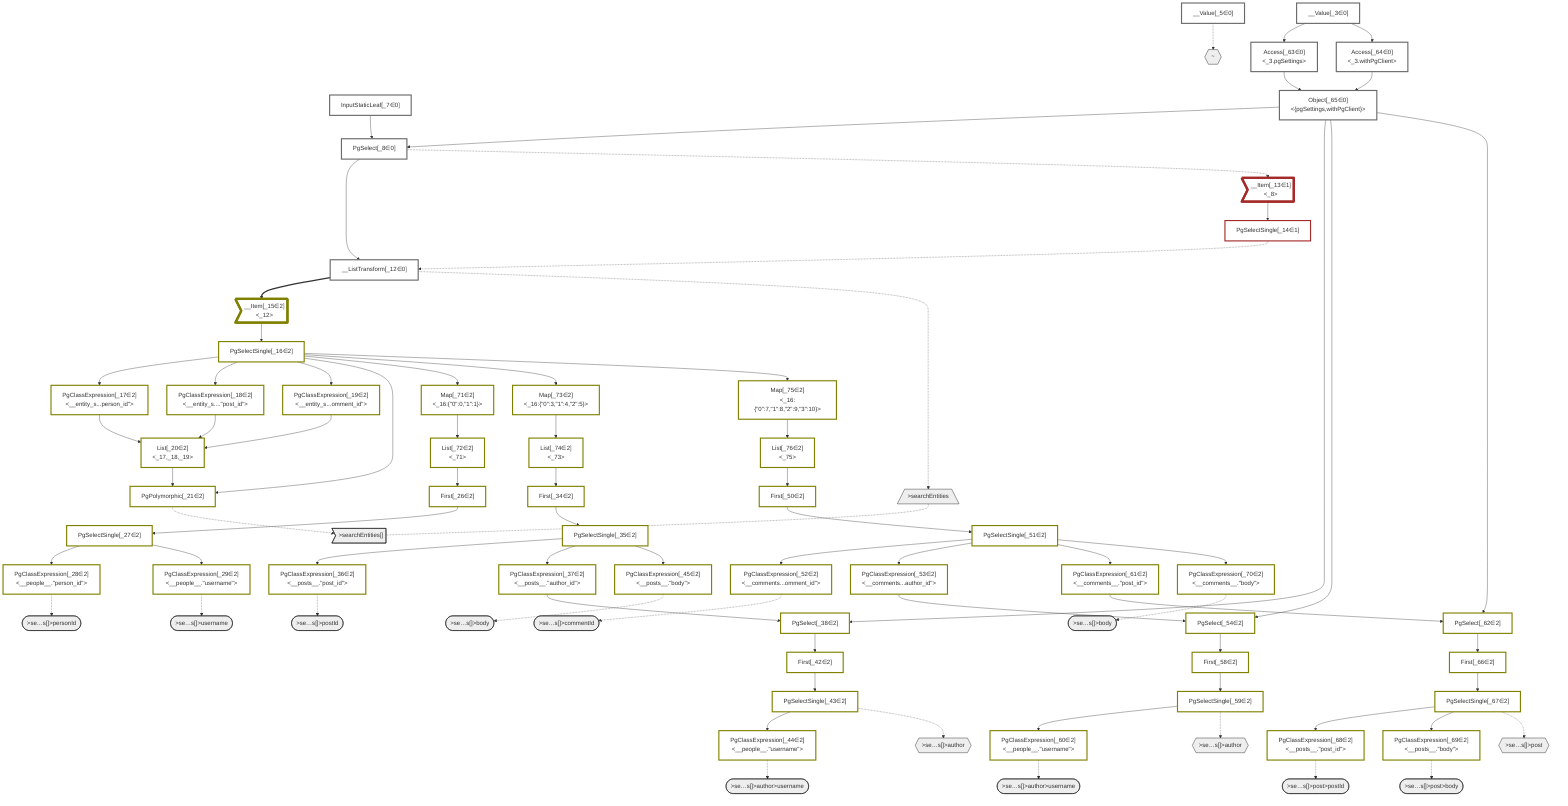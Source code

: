 graph TD
    classDef path fill:#eee,stroke:#000
    classDef plan fill:#fff,stroke-width:3px
    classDef itemplan fill:#fff,stroke-width:6px
    classDef sideeffectplan fill:#f00,stroke-width:6px

    %% subgraph fields
    P1{{"~"}}:::path
    P2[/">searchEntities"\]:::path
    P3>">searchEntities[]"]:::path
    P2 -.- P3
    P4([">se…s[]>personId"]):::path
    %% P3 -.-> P4
    P5([">se…s[]>username"]):::path
    %% P3 -.-> P5
    P6([">se…s[]>postId"]):::path
    %% P3 -.-> P6
    P7{{">se…s[]>author"}}:::path
    P8([">se…s[]>author>username"]):::path
    %% P7 -.-> P8
    %% P3 -.-> P7
    P9([">se…s[]>body"]):::path
    %% P3 -.-> P9
    P10([">se…s[]>commentId"]):::path
    %% P3 -.-> P10
    P11{{">se…s[]>author"}}:::path
    P12([">se…s[]>author>username"]):::path
    %% P11 -.-> P12
    %% P3 -.-> P11
    P13{{">se…s[]>post"}}:::path
    P14([">se…s[]>post>postId"]):::path
    %% P13 -.-> P14
    P15([">se…s[]>post>body"]):::path
    %% P13 -.-> P15
    %% P3 -.-> P13
    P16([">se…s[]>body"]):::path
    %% P3 -.-> P16
    %% P1 -.-> P2
    %% end

    %% define plans
    __Value_3["__Value[_3∈0]<br /><context>"]:::plan
    __Value_5["__Value[_5∈0]<br /><rootValue>"]:::plan
    InputStaticLeaf_7["InputStaticLeaf[_7∈0]"]:::plan
    PgSelect_8["PgSelect[_8∈0]<br /><entity_search>"]:::plan
    __ListTransform_12["__ListTransform[_12∈0]<br /><each:_8>"]:::plan
    __Item_13>"__Item[_13∈1]<br /><_8>"]:::itemplan
    PgSelectSingle_14["PgSelectSingle[_14∈1]<br /><entity_search>"]:::plan
    __Item_15>"__Item[_15∈2]<br /><_12>"]:::itemplan
    PgSelectSingle_16["PgSelectSingle[_16∈2]<br /><entity_search>"]:::plan
    PgClassExpression_17["PgClassExpression[_17∈2]<br /><__entity_s...person_id#quot;>"]:::plan
    PgClassExpression_18["PgClassExpression[_18∈2]<br /><__entity_s....#quot;post_id#quot;>"]:::plan
    PgClassExpression_19["PgClassExpression[_19∈2]<br /><__entity_s...omment_id#quot;>"]:::plan
    List_20["List[_20∈2]<br /><_17,_18,_19>"]:::plan
    PgPolymorphic_21["PgPolymorphic[_21∈2]"]:::plan
    First_26["First[_26∈2]"]:::plan
    PgSelectSingle_27["PgSelectSingle[_27∈2]<br /><people>"]:::plan
    PgClassExpression_28["PgClassExpression[_28∈2]<br /><__people__.#quot;person_id#quot;>"]:::plan
    PgClassExpression_29["PgClassExpression[_29∈2]<br /><__people__.#quot;username#quot;>"]:::plan
    First_34["First[_34∈2]"]:::plan
    PgSelectSingle_35["PgSelectSingle[_35∈2]<br /><posts>"]:::plan
    PgClassExpression_36["PgClassExpression[_36∈2]<br /><__posts__.#quot;post_id#quot;>"]:::plan
    PgClassExpression_37["PgClassExpression[_37∈2]<br /><__posts__.#quot;author_id#quot;>"]:::plan
    PgSelect_38["PgSelect[_38∈2]<br /><people>"]:::plan
    First_42["First[_42∈2]"]:::plan
    PgSelectSingle_43["PgSelectSingle[_43∈2]<br /><people>"]:::plan
    PgClassExpression_44["PgClassExpression[_44∈2]<br /><__people__.#quot;username#quot;>"]:::plan
    PgClassExpression_45["PgClassExpression[_45∈2]<br /><__posts__.#quot;body#quot;>"]:::plan
    First_50["First[_50∈2]"]:::plan
    PgSelectSingle_51["PgSelectSingle[_51∈2]<br /><comments>"]:::plan
    PgClassExpression_52["PgClassExpression[_52∈2]<br /><__comments...omment_id#quot;>"]:::plan
    PgClassExpression_53["PgClassExpression[_53∈2]<br /><__comments...author_id#quot;>"]:::plan
    PgSelect_54["PgSelect[_54∈2]<br /><people>"]:::plan
    First_58["First[_58∈2]"]:::plan
    PgSelectSingle_59["PgSelectSingle[_59∈2]<br /><people>"]:::plan
    PgClassExpression_60["PgClassExpression[_60∈2]<br /><__people__.#quot;username#quot;>"]:::plan
    PgClassExpression_61["PgClassExpression[_61∈2]<br /><__comments__.#quot;post_id#quot;>"]:::plan
    PgSelect_62["PgSelect[_62∈2]<br /><posts>"]:::plan
    Access_63["Access[_63∈0]<br /><_3.pgSettings>"]:::plan
    Access_64["Access[_64∈0]<br /><_3.withPgClient>"]:::plan
    Object_65["Object[_65∈0]<br /><{pgSettings,withPgClient}>"]:::plan
    First_66["First[_66∈2]"]:::plan
    PgSelectSingle_67["PgSelectSingle[_67∈2]<br /><posts>"]:::plan
    PgClassExpression_68["PgClassExpression[_68∈2]<br /><__posts__.#quot;post_id#quot;>"]:::plan
    PgClassExpression_69["PgClassExpression[_69∈2]<br /><__posts__.#quot;body#quot;>"]:::plan
    PgClassExpression_70["PgClassExpression[_70∈2]<br /><__comments__.#quot;body#quot;>"]:::plan
    Map_71["Map[_71∈2]<br /><_16:{#quot;0#quot;:0,#quot;1#quot;:1}>"]:::plan
    List_72["List[_72∈2]<br /><_71>"]:::plan
    Map_73["Map[_73∈2]<br /><_16:{#quot;0#quot;:3,#quot;1#quot;:4,#quot;2#quot;:5}>"]:::plan
    List_74["List[_74∈2]<br /><_73>"]:::plan
    Map_75["Map[_75∈2]<br /><_16:{#quot;0#quot;:7,#quot;1#quot;:8,#quot;2#quot;:9,#quot;3#quot;:10}>"]:::plan
    List_76["List[_76∈2]<br /><_75>"]:::plan

    %% plan dependencies
    Object_65 --> PgSelect_8
    InputStaticLeaf_7 --> PgSelect_8
    PgSelect_8 --> __ListTransform_12
    PgSelectSingle_14 -.-> __ListTransform_12
    PgSelect_8 -.-> __Item_13
    __Item_13 --> PgSelectSingle_14
    __ListTransform_12 ==> __Item_15
    __Item_15 --> PgSelectSingle_16
    PgSelectSingle_16 --> PgClassExpression_17
    PgSelectSingle_16 --> PgClassExpression_18
    PgSelectSingle_16 --> PgClassExpression_19
    PgClassExpression_17 --> List_20
    PgClassExpression_18 --> List_20
    PgClassExpression_19 --> List_20
    PgSelectSingle_16 --> PgPolymorphic_21
    List_20 --> PgPolymorphic_21
    List_72 --> First_26
    First_26 --> PgSelectSingle_27
    PgSelectSingle_27 --> PgClassExpression_28
    PgSelectSingle_27 --> PgClassExpression_29
    List_74 --> First_34
    First_34 --> PgSelectSingle_35
    PgSelectSingle_35 --> PgClassExpression_36
    PgSelectSingle_35 --> PgClassExpression_37
    Object_65 --> PgSelect_38
    PgClassExpression_37 --> PgSelect_38
    PgSelect_38 --> First_42
    First_42 --> PgSelectSingle_43
    PgSelectSingle_43 --> PgClassExpression_44
    PgSelectSingle_35 --> PgClassExpression_45
    List_76 --> First_50
    First_50 --> PgSelectSingle_51
    PgSelectSingle_51 --> PgClassExpression_52
    PgSelectSingle_51 --> PgClassExpression_53
    Object_65 --> PgSelect_54
    PgClassExpression_53 --> PgSelect_54
    PgSelect_54 --> First_58
    First_58 --> PgSelectSingle_59
    PgSelectSingle_59 --> PgClassExpression_60
    PgSelectSingle_51 --> PgClassExpression_61
    Object_65 --> PgSelect_62
    PgClassExpression_61 --> PgSelect_62
    __Value_3 --> Access_63
    __Value_3 --> Access_64
    Access_63 --> Object_65
    Access_64 --> Object_65
    PgSelect_62 --> First_66
    First_66 --> PgSelectSingle_67
    PgSelectSingle_67 --> PgClassExpression_68
    PgSelectSingle_67 --> PgClassExpression_69
    PgSelectSingle_51 --> PgClassExpression_70
    PgSelectSingle_16 --> Map_71
    Map_71 --> List_72
    PgSelectSingle_16 --> Map_73
    Map_73 --> List_74
    PgSelectSingle_16 --> Map_75
    Map_75 --> List_76

    %% plan-to-path relationships
    __Value_5 -.-> P1
    __ListTransform_12 -.-> P2
    PgPolymorphic_21 -.-> P3
    PgClassExpression_28 -.-> P4
    PgClassExpression_29 -.-> P5
    PgClassExpression_36 -.-> P6
    PgSelectSingle_43 -.-> P7
    PgClassExpression_44 -.-> P8
    PgClassExpression_45 -.-> P9
    PgClassExpression_52 -.-> P10
    PgSelectSingle_59 -.-> P11
    PgClassExpression_60 -.-> P12
    PgSelectSingle_67 -.-> P13
    PgClassExpression_68 -.-> P14
    PgClassExpression_69 -.-> P15
    PgClassExpression_70 -.-> P16

    %% allocate buckets
    classDef bucket0 stroke:#696969
    class __Value_3,__Value_5,InputStaticLeaf_7,PgSelect_8,__ListTransform_12,Access_63,Access_64,Object_65 bucket0
    classDef bucket1 stroke:#a52a2a
    class __Item_13,PgSelectSingle_14 bucket1
    classDef bucket2 stroke:#808000
    class __Item_15,PgSelectSingle_16,PgClassExpression_17,PgClassExpression_18,PgClassExpression_19,List_20,PgPolymorphic_21,First_26,PgSelectSingle_27,PgClassExpression_28,PgClassExpression_29,First_34,PgSelectSingle_35,PgClassExpression_36,PgClassExpression_37,PgSelect_38,First_42,PgSelectSingle_43,PgClassExpression_44,PgClassExpression_45,First_50,PgSelectSingle_51,PgClassExpression_52,PgClassExpression_53,PgSelect_54,First_58,PgSelectSingle_59,PgClassExpression_60,PgClassExpression_61,PgSelect_62,First_66,PgSelectSingle_67,PgClassExpression_68,PgClassExpression_69,PgClassExpression_70,Map_71,List_72,Map_73,List_74,Map_75,List_76 bucket2